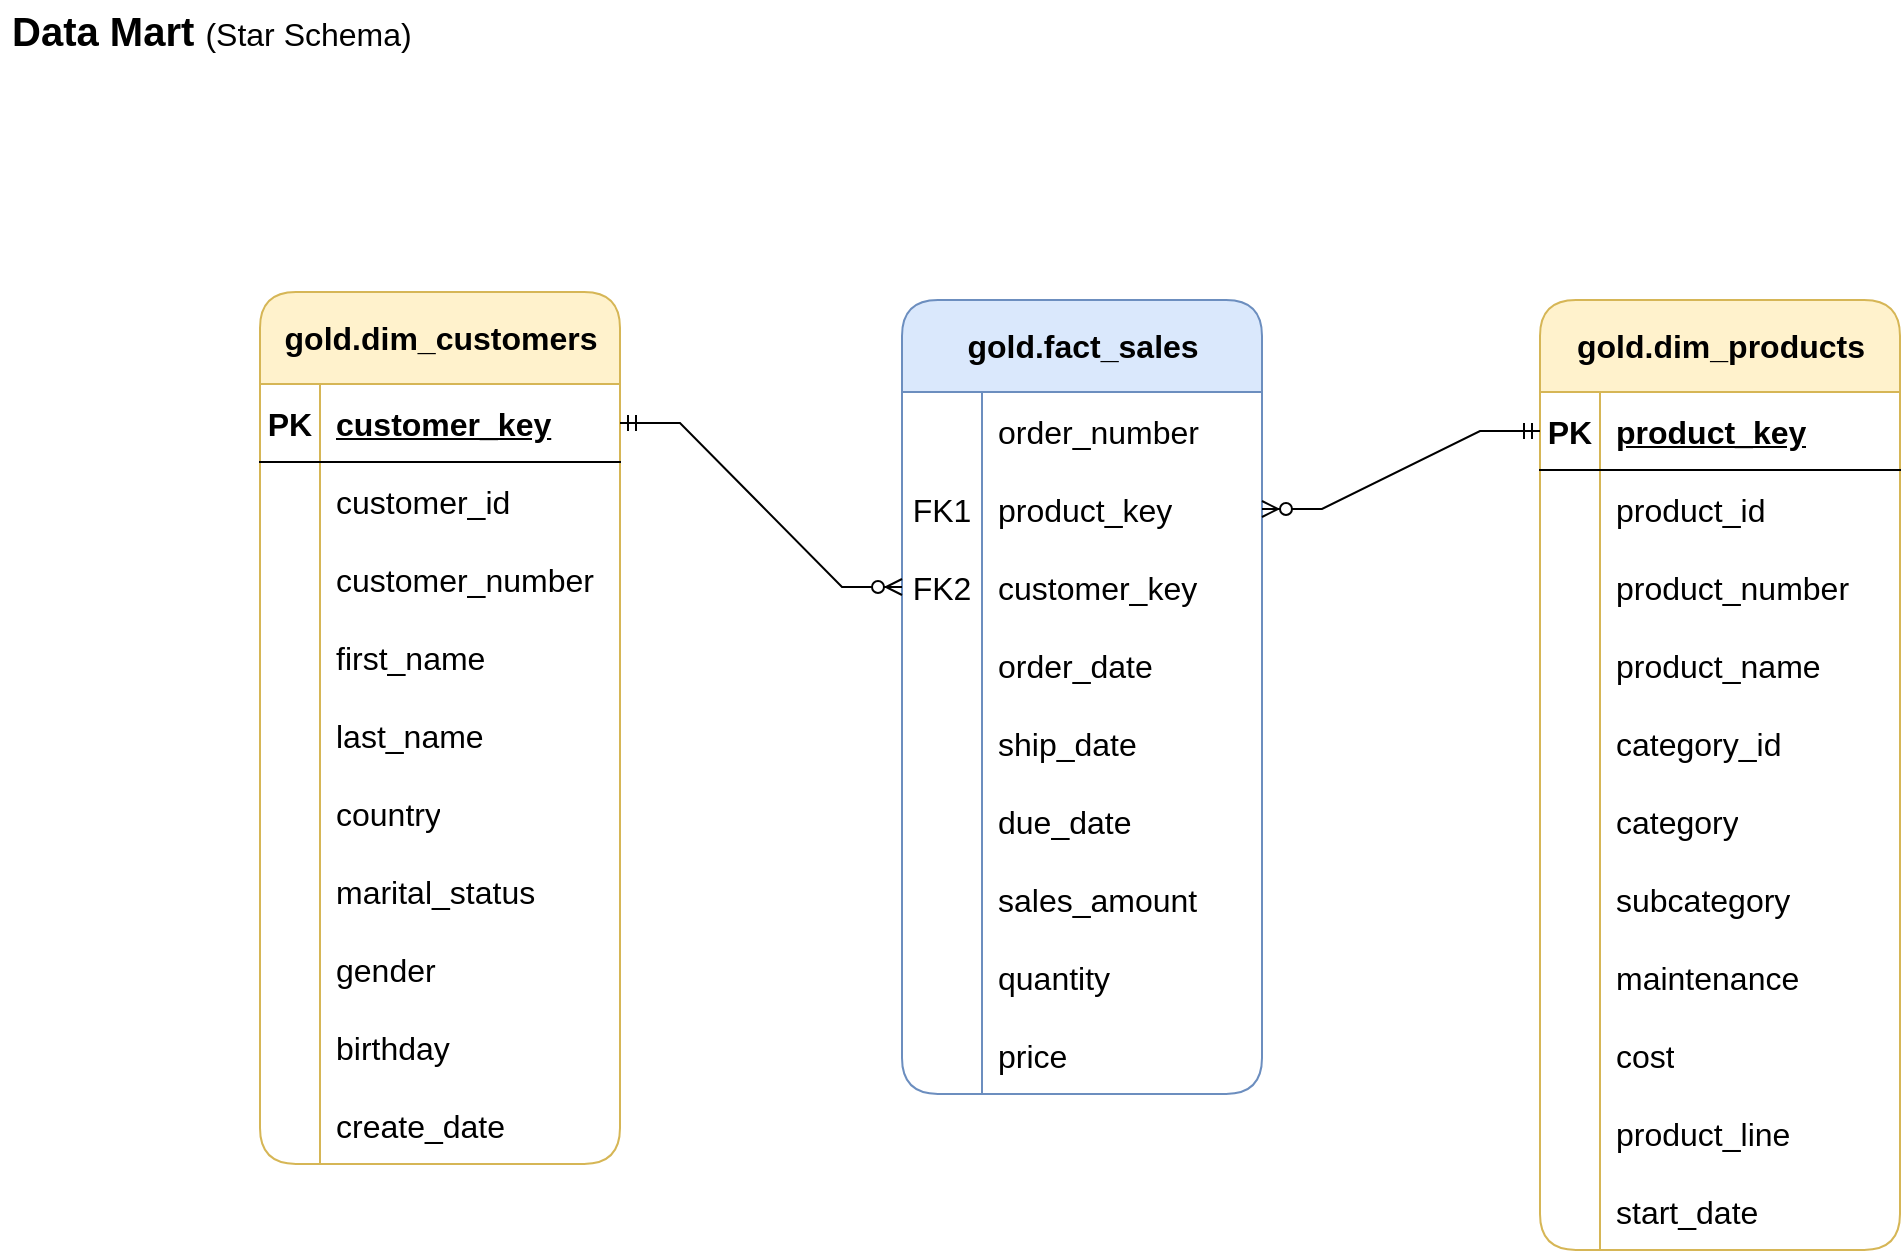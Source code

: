 <mxfile version="26.1.1">
  <diagram name="Page-1" id="ABr3zYtQMaUoz10iHSKm">
    <mxGraphModel dx="1648" dy="900" grid="1" gridSize="10" guides="1" tooltips="1" connect="1" arrows="1" fold="1" page="1" pageScale="1" pageWidth="1169" pageHeight="827" math="0" shadow="0">
      <root>
        <mxCell id="0" />
        <mxCell id="1" parent="0" />
        <mxCell id="leXOIWLIU-b6ZJSCzYFR-1" value="&lt;font style=&quot;font-size: 20px;&quot;&gt;&lt;b&gt;Data Mart &lt;/b&gt;&lt;/font&gt;&lt;font style=&quot;font-size: 16px;&quot;&gt;(Star Schema)&lt;/font&gt;" style="text;strokeColor=none;fillColor=none;align=left;verticalAlign=middle;spacingLeft=4;spacingRight=4;overflow=hidden;points=[[0,0.5],[1,0.5]];portConstraint=eastwest;rotatable=0;whiteSpace=wrap;html=1;" parent="1" vertex="1">
          <mxGeometry x="40" y="50" width="300" height="30" as="geometry" />
        </mxCell>
        <mxCell id="leXOIWLIU-b6ZJSCzYFR-12" value="&lt;font&gt;gold.dim_customers&lt;/font&gt;" style="shape=table;startSize=46;container=1;collapsible=1;childLayout=tableLayout;fixedRows=1;rowLines=0;fontStyle=1;align=center;resizeLast=1;html=1;fillColor=#fff2cc;strokeColor=#d6b656;fontSize=16;rounded=1;arcSize=13;" parent="1" vertex="1">
          <mxGeometry x="170" y="196" width="180" height="436" as="geometry" />
        </mxCell>
        <mxCell id="leXOIWLIU-b6ZJSCzYFR-13" value="" style="shape=tableRow;horizontal=0;startSize=0;swimlaneHead=0;swimlaneBody=0;fillColor=none;collapsible=0;dropTarget=0;points=[[0,0.5],[1,0.5]];portConstraint=eastwest;top=0;left=0;right=0;bottom=1;fontSize=16;" parent="leXOIWLIU-b6ZJSCzYFR-12" vertex="1">
          <mxGeometry y="46" width="180" height="39" as="geometry" />
        </mxCell>
        <mxCell id="leXOIWLIU-b6ZJSCzYFR-14" value="PK" style="shape=partialRectangle;connectable=0;fillColor=none;top=0;left=0;bottom=0;right=0;fontStyle=1;overflow=hidden;whiteSpace=wrap;html=1;fontSize=16;" parent="leXOIWLIU-b6ZJSCzYFR-13" vertex="1">
          <mxGeometry width="30" height="39" as="geometry">
            <mxRectangle width="30" height="39" as="alternateBounds" />
          </mxGeometry>
        </mxCell>
        <mxCell id="leXOIWLIU-b6ZJSCzYFR-15" value="customer_key" style="shape=partialRectangle;connectable=0;fillColor=none;top=0;left=0;bottom=0;right=0;align=left;spacingLeft=6;fontStyle=5;overflow=hidden;whiteSpace=wrap;html=1;fontSize=16;" parent="leXOIWLIU-b6ZJSCzYFR-13" vertex="1">
          <mxGeometry x="30" width="150" height="39" as="geometry">
            <mxRectangle width="150" height="39" as="alternateBounds" />
          </mxGeometry>
        </mxCell>
        <mxCell id="leXOIWLIU-b6ZJSCzYFR-16" value="" style="shape=tableRow;horizontal=0;startSize=0;swimlaneHead=0;swimlaneBody=0;fillColor=none;collapsible=0;dropTarget=0;points=[[0,0.5],[1,0.5]];portConstraint=eastwest;top=0;left=0;right=0;bottom=0;fontSize=16;" parent="leXOIWLIU-b6ZJSCzYFR-12" vertex="1">
          <mxGeometry y="85" width="180" height="39" as="geometry" />
        </mxCell>
        <mxCell id="leXOIWLIU-b6ZJSCzYFR-17" value="" style="shape=partialRectangle;connectable=0;fillColor=none;top=0;left=0;bottom=0;right=0;editable=1;overflow=hidden;whiteSpace=wrap;html=1;fontSize=16;" parent="leXOIWLIU-b6ZJSCzYFR-16" vertex="1">
          <mxGeometry width="30" height="39" as="geometry">
            <mxRectangle width="30" height="39" as="alternateBounds" />
          </mxGeometry>
        </mxCell>
        <mxCell id="leXOIWLIU-b6ZJSCzYFR-18" value="customer_id" style="shape=partialRectangle;connectable=0;fillColor=none;top=0;left=0;bottom=0;right=0;align=left;spacingLeft=6;overflow=hidden;whiteSpace=wrap;html=1;fontSize=16;" parent="leXOIWLIU-b6ZJSCzYFR-16" vertex="1">
          <mxGeometry x="30" width="150" height="39" as="geometry">
            <mxRectangle width="150" height="39" as="alternateBounds" />
          </mxGeometry>
        </mxCell>
        <mxCell id="leXOIWLIU-b6ZJSCzYFR-19" value="" style="shape=tableRow;horizontal=0;startSize=0;swimlaneHead=0;swimlaneBody=0;fillColor=none;collapsible=0;dropTarget=0;points=[[0,0.5],[1,0.5]];portConstraint=eastwest;top=0;left=0;right=0;bottom=0;fontSize=16;" parent="leXOIWLIU-b6ZJSCzYFR-12" vertex="1">
          <mxGeometry y="124" width="180" height="39" as="geometry" />
        </mxCell>
        <mxCell id="leXOIWLIU-b6ZJSCzYFR-20" value="" style="shape=partialRectangle;connectable=0;fillColor=none;top=0;left=0;bottom=0;right=0;editable=1;overflow=hidden;whiteSpace=wrap;html=1;fontSize=16;" parent="leXOIWLIU-b6ZJSCzYFR-19" vertex="1">
          <mxGeometry width="30" height="39" as="geometry">
            <mxRectangle width="30" height="39" as="alternateBounds" />
          </mxGeometry>
        </mxCell>
        <mxCell id="leXOIWLIU-b6ZJSCzYFR-21" value="customer_number" style="shape=partialRectangle;connectable=0;fillColor=none;top=0;left=0;bottom=0;right=0;align=left;spacingLeft=6;overflow=hidden;whiteSpace=wrap;html=1;fontSize=16;" parent="leXOIWLIU-b6ZJSCzYFR-19" vertex="1">
          <mxGeometry x="30" width="150" height="39" as="geometry">
            <mxRectangle width="150" height="39" as="alternateBounds" />
          </mxGeometry>
        </mxCell>
        <mxCell id="leXOIWLIU-b6ZJSCzYFR-22" value="" style="shape=tableRow;horizontal=0;startSize=0;swimlaneHead=0;swimlaneBody=0;fillColor=none;collapsible=0;dropTarget=0;points=[[0,0.5],[1,0.5]];portConstraint=eastwest;top=0;left=0;right=0;bottom=0;fontSize=16;" parent="leXOIWLIU-b6ZJSCzYFR-12" vertex="1">
          <mxGeometry y="163" width="180" height="39" as="geometry" />
        </mxCell>
        <mxCell id="leXOIWLIU-b6ZJSCzYFR-23" value="" style="shape=partialRectangle;connectable=0;fillColor=none;top=0;left=0;bottom=0;right=0;editable=1;overflow=hidden;whiteSpace=wrap;html=1;fontSize=16;" parent="leXOIWLIU-b6ZJSCzYFR-22" vertex="1">
          <mxGeometry width="30" height="39" as="geometry">
            <mxRectangle width="30" height="39" as="alternateBounds" />
          </mxGeometry>
        </mxCell>
        <mxCell id="leXOIWLIU-b6ZJSCzYFR-24" value="first_name" style="shape=partialRectangle;connectable=0;fillColor=none;top=0;left=0;bottom=0;right=0;align=left;spacingLeft=6;overflow=hidden;whiteSpace=wrap;html=1;fontSize=16;" parent="leXOIWLIU-b6ZJSCzYFR-22" vertex="1">
          <mxGeometry x="30" width="150" height="39" as="geometry">
            <mxRectangle width="150" height="39" as="alternateBounds" />
          </mxGeometry>
        </mxCell>
        <mxCell id="leXOIWLIU-b6ZJSCzYFR-25" value="" style="shape=tableRow;horizontal=0;startSize=0;swimlaneHead=0;swimlaneBody=0;fillColor=none;collapsible=0;dropTarget=0;points=[[0,0.5],[1,0.5]];portConstraint=eastwest;top=0;left=0;right=0;bottom=0;fontSize=16;" parent="leXOIWLIU-b6ZJSCzYFR-12" vertex="1">
          <mxGeometry y="202" width="180" height="39" as="geometry" />
        </mxCell>
        <mxCell id="leXOIWLIU-b6ZJSCzYFR-26" value="" style="shape=partialRectangle;connectable=0;fillColor=none;top=0;left=0;bottom=0;right=0;editable=1;overflow=hidden;whiteSpace=wrap;html=1;fontSize=16;" parent="leXOIWLIU-b6ZJSCzYFR-25" vertex="1">
          <mxGeometry width="30" height="39" as="geometry">
            <mxRectangle width="30" height="39" as="alternateBounds" />
          </mxGeometry>
        </mxCell>
        <mxCell id="leXOIWLIU-b6ZJSCzYFR-27" value="last_name" style="shape=partialRectangle;connectable=0;fillColor=none;top=0;left=0;bottom=0;right=0;align=left;spacingLeft=6;overflow=hidden;whiteSpace=wrap;html=1;fontSize=16;" parent="leXOIWLIU-b6ZJSCzYFR-25" vertex="1">
          <mxGeometry x="30" width="150" height="39" as="geometry">
            <mxRectangle width="150" height="39" as="alternateBounds" />
          </mxGeometry>
        </mxCell>
        <mxCell id="leXOIWLIU-b6ZJSCzYFR-28" value="" style="shape=tableRow;horizontal=0;startSize=0;swimlaneHead=0;swimlaneBody=0;fillColor=none;collapsible=0;dropTarget=0;points=[[0,0.5],[1,0.5]];portConstraint=eastwest;top=0;left=0;right=0;bottom=0;fontSize=16;" parent="leXOIWLIU-b6ZJSCzYFR-12" vertex="1">
          <mxGeometry y="241" width="180" height="39" as="geometry" />
        </mxCell>
        <mxCell id="leXOIWLIU-b6ZJSCzYFR-29" value="" style="shape=partialRectangle;connectable=0;fillColor=none;top=0;left=0;bottom=0;right=0;editable=1;overflow=hidden;whiteSpace=wrap;html=1;fontSize=16;" parent="leXOIWLIU-b6ZJSCzYFR-28" vertex="1">
          <mxGeometry width="30" height="39" as="geometry">
            <mxRectangle width="30" height="39" as="alternateBounds" />
          </mxGeometry>
        </mxCell>
        <mxCell id="leXOIWLIU-b6ZJSCzYFR-30" value="country" style="shape=partialRectangle;connectable=0;fillColor=none;top=0;left=0;bottom=0;right=0;align=left;spacingLeft=6;overflow=hidden;whiteSpace=wrap;html=1;fontSize=16;" parent="leXOIWLIU-b6ZJSCzYFR-28" vertex="1">
          <mxGeometry x="30" width="150" height="39" as="geometry">
            <mxRectangle width="150" height="39" as="alternateBounds" />
          </mxGeometry>
        </mxCell>
        <mxCell id="leXOIWLIU-b6ZJSCzYFR-31" value="" style="shape=tableRow;horizontal=0;startSize=0;swimlaneHead=0;swimlaneBody=0;fillColor=none;collapsible=0;dropTarget=0;points=[[0,0.5],[1,0.5]];portConstraint=eastwest;top=0;left=0;right=0;bottom=0;fontSize=16;" parent="leXOIWLIU-b6ZJSCzYFR-12" vertex="1">
          <mxGeometry y="280" width="180" height="39" as="geometry" />
        </mxCell>
        <mxCell id="leXOIWLIU-b6ZJSCzYFR-32" value="" style="shape=partialRectangle;connectable=0;fillColor=none;top=0;left=0;bottom=0;right=0;editable=1;overflow=hidden;whiteSpace=wrap;html=1;fontSize=16;" parent="leXOIWLIU-b6ZJSCzYFR-31" vertex="1">
          <mxGeometry width="30" height="39" as="geometry">
            <mxRectangle width="30" height="39" as="alternateBounds" />
          </mxGeometry>
        </mxCell>
        <mxCell id="leXOIWLIU-b6ZJSCzYFR-33" value="marital_status" style="shape=partialRectangle;connectable=0;fillColor=none;top=0;left=0;bottom=0;right=0;align=left;spacingLeft=6;overflow=hidden;whiteSpace=wrap;html=1;fontSize=16;" parent="leXOIWLIU-b6ZJSCzYFR-31" vertex="1">
          <mxGeometry x="30" width="150" height="39" as="geometry">
            <mxRectangle width="150" height="39" as="alternateBounds" />
          </mxGeometry>
        </mxCell>
        <mxCell id="leXOIWLIU-b6ZJSCzYFR-34" value="" style="shape=tableRow;horizontal=0;startSize=0;swimlaneHead=0;swimlaneBody=0;fillColor=none;collapsible=0;dropTarget=0;points=[[0,0.5],[1,0.5]];portConstraint=eastwest;top=0;left=0;right=0;bottom=0;fontSize=16;" parent="leXOIWLIU-b6ZJSCzYFR-12" vertex="1">
          <mxGeometry y="319" width="180" height="39" as="geometry" />
        </mxCell>
        <mxCell id="leXOIWLIU-b6ZJSCzYFR-35" value="" style="shape=partialRectangle;connectable=0;fillColor=none;top=0;left=0;bottom=0;right=0;editable=1;overflow=hidden;whiteSpace=wrap;html=1;fontSize=16;" parent="leXOIWLIU-b6ZJSCzYFR-34" vertex="1">
          <mxGeometry width="30" height="39" as="geometry">
            <mxRectangle width="30" height="39" as="alternateBounds" />
          </mxGeometry>
        </mxCell>
        <mxCell id="leXOIWLIU-b6ZJSCzYFR-36" value="gender" style="shape=partialRectangle;connectable=0;fillColor=none;top=0;left=0;bottom=0;right=0;align=left;spacingLeft=6;overflow=hidden;whiteSpace=wrap;html=1;fontSize=16;" parent="leXOIWLIU-b6ZJSCzYFR-34" vertex="1">
          <mxGeometry x="30" width="150" height="39" as="geometry">
            <mxRectangle width="150" height="39" as="alternateBounds" />
          </mxGeometry>
        </mxCell>
        <mxCell id="leXOIWLIU-b6ZJSCzYFR-37" value="" style="shape=tableRow;horizontal=0;startSize=0;swimlaneHead=0;swimlaneBody=0;fillColor=none;collapsible=0;dropTarget=0;points=[[0,0.5],[1,0.5]];portConstraint=eastwest;top=0;left=0;right=0;bottom=0;fontSize=16;" parent="leXOIWLIU-b6ZJSCzYFR-12" vertex="1">
          <mxGeometry y="358" width="180" height="39" as="geometry" />
        </mxCell>
        <mxCell id="leXOIWLIU-b6ZJSCzYFR-38" value="" style="shape=partialRectangle;connectable=0;fillColor=none;top=0;left=0;bottom=0;right=0;editable=1;overflow=hidden;whiteSpace=wrap;html=1;fontSize=16;" parent="leXOIWLIU-b6ZJSCzYFR-37" vertex="1">
          <mxGeometry width="30" height="39" as="geometry">
            <mxRectangle width="30" height="39" as="alternateBounds" />
          </mxGeometry>
        </mxCell>
        <mxCell id="leXOIWLIU-b6ZJSCzYFR-39" value="birthday" style="shape=partialRectangle;connectable=0;fillColor=none;top=0;left=0;bottom=0;right=0;align=left;spacingLeft=6;overflow=hidden;whiteSpace=wrap;html=1;fontSize=16;" parent="leXOIWLIU-b6ZJSCzYFR-37" vertex="1">
          <mxGeometry x="30" width="150" height="39" as="geometry">
            <mxRectangle width="150" height="39" as="alternateBounds" />
          </mxGeometry>
        </mxCell>
        <mxCell id="leXOIWLIU-b6ZJSCzYFR-40" value="" style="shape=tableRow;horizontal=0;startSize=0;swimlaneHead=0;swimlaneBody=0;fillColor=none;collapsible=0;dropTarget=0;points=[[0,0.5],[1,0.5]];portConstraint=eastwest;top=0;left=0;right=0;bottom=0;fontSize=16;" parent="leXOIWLIU-b6ZJSCzYFR-12" vertex="1">
          <mxGeometry y="397" width="180" height="39" as="geometry" />
        </mxCell>
        <mxCell id="leXOIWLIU-b6ZJSCzYFR-41" value="" style="shape=partialRectangle;connectable=0;fillColor=none;top=0;left=0;bottom=0;right=0;editable=1;overflow=hidden;whiteSpace=wrap;html=1;fontSize=16;" parent="leXOIWLIU-b6ZJSCzYFR-40" vertex="1">
          <mxGeometry width="30" height="39" as="geometry">
            <mxRectangle width="30" height="39" as="alternateBounds" />
          </mxGeometry>
        </mxCell>
        <mxCell id="leXOIWLIU-b6ZJSCzYFR-42" value="create_date" style="shape=partialRectangle;connectable=0;fillColor=none;top=0;left=0;bottom=0;right=0;align=left;spacingLeft=6;overflow=hidden;whiteSpace=wrap;html=1;fontSize=16;" parent="leXOIWLIU-b6ZJSCzYFR-40" vertex="1">
          <mxGeometry x="30" width="150" height="39" as="geometry">
            <mxRectangle width="150" height="39" as="alternateBounds" />
          </mxGeometry>
        </mxCell>
        <mxCell id="leXOIWLIU-b6ZJSCzYFR-43" value="&lt;font&gt;gold.fact_sales&lt;/font&gt;" style="shape=table;startSize=46;container=1;collapsible=1;childLayout=tableLayout;fixedRows=1;rowLines=0;fontStyle=1;align=center;resizeLast=1;html=1;fillColor=#dae8fc;strokeColor=#6c8ebf;fontSize=16;rounded=1;arcSize=13;" parent="1" vertex="1">
          <mxGeometry x="491" y="200" width="180" height="397" as="geometry" />
        </mxCell>
        <mxCell id="leXOIWLIU-b6ZJSCzYFR-47" value="" style="shape=tableRow;horizontal=0;startSize=0;swimlaneHead=0;swimlaneBody=0;fillColor=none;collapsible=0;dropTarget=0;points=[[0,0.5],[1,0.5]];portConstraint=eastwest;top=0;left=0;right=0;bottom=0;fontSize=16;" parent="leXOIWLIU-b6ZJSCzYFR-43" vertex="1">
          <mxGeometry y="46" width="180" height="39" as="geometry" />
        </mxCell>
        <mxCell id="leXOIWLIU-b6ZJSCzYFR-48" value="" style="shape=partialRectangle;connectable=0;fillColor=none;top=0;left=0;bottom=0;right=0;editable=1;overflow=hidden;whiteSpace=wrap;html=1;fontSize=16;" parent="leXOIWLIU-b6ZJSCzYFR-47" vertex="1">
          <mxGeometry width="40" height="39" as="geometry">
            <mxRectangle width="40" height="39" as="alternateBounds" />
          </mxGeometry>
        </mxCell>
        <mxCell id="leXOIWLIU-b6ZJSCzYFR-49" value="order_number" style="shape=partialRectangle;connectable=0;fillColor=none;top=0;left=0;bottom=0;right=0;align=left;spacingLeft=6;overflow=hidden;whiteSpace=wrap;html=1;fontSize=16;" parent="leXOIWLIU-b6ZJSCzYFR-47" vertex="1">
          <mxGeometry x="40" width="140" height="39" as="geometry">
            <mxRectangle width="140" height="39" as="alternateBounds" />
          </mxGeometry>
        </mxCell>
        <mxCell id="leXOIWLIU-b6ZJSCzYFR-50" value="" style="shape=tableRow;horizontal=0;startSize=0;swimlaneHead=0;swimlaneBody=0;fillColor=none;collapsible=0;dropTarget=0;points=[[0,0.5],[1,0.5]];portConstraint=eastwest;top=0;left=0;right=0;bottom=0;fontSize=16;" parent="leXOIWLIU-b6ZJSCzYFR-43" vertex="1">
          <mxGeometry y="85" width="180" height="39" as="geometry" />
        </mxCell>
        <mxCell id="leXOIWLIU-b6ZJSCzYFR-51" value="FK1" style="shape=partialRectangle;connectable=0;fillColor=none;top=0;left=0;bottom=0;right=0;editable=1;overflow=hidden;whiteSpace=wrap;html=1;fontSize=16;" parent="leXOIWLIU-b6ZJSCzYFR-50" vertex="1">
          <mxGeometry width="40" height="39" as="geometry">
            <mxRectangle width="40" height="39" as="alternateBounds" />
          </mxGeometry>
        </mxCell>
        <mxCell id="leXOIWLIU-b6ZJSCzYFR-52" value="product_key" style="shape=partialRectangle;connectable=0;fillColor=none;top=0;left=0;bottom=0;right=0;align=left;spacingLeft=6;overflow=hidden;whiteSpace=wrap;html=1;fontSize=16;" parent="leXOIWLIU-b6ZJSCzYFR-50" vertex="1">
          <mxGeometry x="40" width="140" height="39" as="geometry">
            <mxRectangle width="140" height="39" as="alternateBounds" />
          </mxGeometry>
        </mxCell>
        <mxCell id="leXOIWLIU-b6ZJSCzYFR-53" value="" style="shape=tableRow;horizontal=0;startSize=0;swimlaneHead=0;swimlaneBody=0;fillColor=none;collapsible=0;dropTarget=0;points=[[0,0.5],[1,0.5]];portConstraint=eastwest;top=0;left=0;right=0;bottom=0;fontSize=16;" parent="leXOIWLIU-b6ZJSCzYFR-43" vertex="1">
          <mxGeometry y="124" width="180" height="39" as="geometry" />
        </mxCell>
        <mxCell id="leXOIWLIU-b6ZJSCzYFR-54" value="FK2" style="shape=partialRectangle;connectable=0;fillColor=none;top=0;left=0;bottom=0;right=0;editable=1;overflow=hidden;whiteSpace=wrap;html=1;fontSize=16;" parent="leXOIWLIU-b6ZJSCzYFR-53" vertex="1">
          <mxGeometry width="40" height="39" as="geometry">
            <mxRectangle width="40" height="39" as="alternateBounds" />
          </mxGeometry>
        </mxCell>
        <mxCell id="leXOIWLIU-b6ZJSCzYFR-55" value="customer_key" style="shape=partialRectangle;connectable=0;fillColor=none;top=0;left=0;bottom=0;right=0;align=left;spacingLeft=6;overflow=hidden;whiteSpace=wrap;html=1;fontSize=16;" parent="leXOIWLIU-b6ZJSCzYFR-53" vertex="1">
          <mxGeometry x="40" width="140" height="39" as="geometry">
            <mxRectangle width="140" height="39" as="alternateBounds" />
          </mxGeometry>
        </mxCell>
        <mxCell id="leXOIWLIU-b6ZJSCzYFR-56" value="" style="shape=tableRow;horizontal=0;startSize=0;swimlaneHead=0;swimlaneBody=0;fillColor=none;collapsible=0;dropTarget=0;points=[[0,0.5],[1,0.5]];portConstraint=eastwest;top=0;left=0;right=0;bottom=0;fontSize=16;" parent="leXOIWLIU-b6ZJSCzYFR-43" vertex="1">
          <mxGeometry y="163" width="180" height="39" as="geometry" />
        </mxCell>
        <mxCell id="leXOIWLIU-b6ZJSCzYFR-57" value="" style="shape=partialRectangle;connectable=0;fillColor=none;top=0;left=0;bottom=0;right=0;editable=1;overflow=hidden;whiteSpace=wrap;html=1;fontSize=16;" parent="leXOIWLIU-b6ZJSCzYFR-56" vertex="1">
          <mxGeometry width="40" height="39" as="geometry">
            <mxRectangle width="40" height="39" as="alternateBounds" />
          </mxGeometry>
        </mxCell>
        <mxCell id="leXOIWLIU-b6ZJSCzYFR-58" value="order_date" style="shape=partialRectangle;connectable=0;fillColor=none;top=0;left=0;bottom=0;right=0;align=left;spacingLeft=6;overflow=hidden;whiteSpace=wrap;html=1;fontSize=16;" parent="leXOIWLIU-b6ZJSCzYFR-56" vertex="1">
          <mxGeometry x="40" width="140" height="39" as="geometry">
            <mxRectangle width="140" height="39" as="alternateBounds" />
          </mxGeometry>
        </mxCell>
        <mxCell id="leXOIWLIU-b6ZJSCzYFR-59" value="" style="shape=tableRow;horizontal=0;startSize=0;swimlaneHead=0;swimlaneBody=0;fillColor=none;collapsible=0;dropTarget=0;points=[[0,0.5],[1,0.5]];portConstraint=eastwest;top=0;left=0;right=0;bottom=0;fontSize=16;" parent="leXOIWLIU-b6ZJSCzYFR-43" vertex="1">
          <mxGeometry y="202" width="180" height="39" as="geometry" />
        </mxCell>
        <mxCell id="leXOIWLIU-b6ZJSCzYFR-60" value="" style="shape=partialRectangle;connectable=0;fillColor=none;top=0;left=0;bottom=0;right=0;editable=1;overflow=hidden;whiteSpace=wrap;html=1;fontSize=16;" parent="leXOIWLIU-b6ZJSCzYFR-59" vertex="1">
          <mxGeometry width="40" height="39" as="geometry">
            <mxRectangle width="40" height="39" as="alternateBounds" />
          </mxGeometry>
        </mxCell>
        <mxCell id="leXOIWLIU-b6ZJSCzYFR-61" value="ship_date" style="shape=partialRectangle;connectable=0;fillColor=none;top=0;left=0;bottom=0;right=0;align=left;spacingLeft=6;overflow=hidden;whiteSpace=wrap;html=1;fontSize=16;" parent="leXOIWLIU-b6ZJSCzYFR-59" vertex="1">
          <mxGeometry x="40" width="140" height="39" as="geometry">
            <mxRectangle width="140" height="39" as="alternateBounds" />
          </mxGeometry>
        </mxCell>
        <mxCell id="leXOIWLIU-b6ZJSCzYFR-62" value="" style="shape=tableRow;horizontal=0;startSize=0;swimlaneHead=0;swimlaneBody=0;fillColor=none;collapsible=0;dropTarget=0;points=[[0,0.5],[1,0.5]];portConstraint=eastwest;top=0;left=0;right=0;bottom=0;fontSize=16;" parent="leXOIWLIU-b6ZJSCzYFR-43" vertex="1">
          <mxGeometry y="241" width="180" height="39" as="geometry" />
        </mxCell>
        <mxCell id="leXOIWLIU-b6ZJSCzYFR-63" value="" style="shape=partialRectangle;connectable=0;fillColor=none;top=0;left=0;bottom=0;right=0;editable=1;overflow=hidden;whiteSpace=wrap;html=1;fontSize=16;" parent="leXOIWLIU-b6ZJSCzYFR-62" vertex="1">
          <mxGeometry width="40" height="39" as="geometry">
            <mxRectangle width="40" height="39" as="alternateBounds" />
          </mxGeometry>
        </mxCell>
        <mxCell id="leXOIWLIU-b6ZJSCzYFR-64" value="due_date" style="shape=partialRectangle;connectable=0;fillColor=none;top=0;left=0;bottom=0;right=0;align=left;spacingLeft=6;overflow=hidden;whiteSpace=wrap;html=1;fontSize=16;" parent="leXOIWLIU-b6ZJSCzYFR-62" vertex="1">
          <mxGeometry x="40" width="140" height="39" as="geometry">
            <mxRectangle width="140" height="39" as="alternateBounds" />
          </mxGeometry>
        </mxCell>
        <mxCell id="leXOIWLIU-b6ZJSCzYFR-65" value="" style="shape=tableRow;horizontal=0;startSize=0;swimlaneHead=0;swimlaneBody=0;fillColor=none;collapsible=0;dropTarget=0;points=[[0,0.5],[1,0.5]];portConstraint=eastwest;top=0;left=0;right=0;bottom=0;fontSize=16;" parent="leXOIWLIU-b6ZJSCzYFR-43" vertex="1">
          <mxGeometry y="280" width="180" height="39" as="geometry" />
        </mxCell>
        <mxCell id="leXOIWLIU-b6ZJSCzYFR-66" value="" style="shape=partialRectangle;connectable=0;fillColor=none;top=0;left=0;bottom=0;right=0;editable=1;overflow=hidden;whiteSpace=wrap;html=1;fontSize=16;" parent="leXOIWLIU-b6ZJSCzYFR-65" vertex="1">
          <mxGeometry width="40" height="39" as="geometry">
            <mxRectangle width="40" height="39" as="alternateBounds" />
          </mxGeometry>
        </mxCell>
        <mxCell id="leXOIWLIU-b6ZJSCzYFR-67" value="sales_amount" style="shape=partialRectangle;connectable=0;fillColor=none;top=0;left=0;bottom=0;right=0;align=left;spacingLeft=6;overflow=hidden;whiteSpace=wrap;html=1;fontSize=16;" parent="leXOIWLIU-b6ZJSCzYFR-65" vertex="1">
          <mxGeometry x="40" width="140" height="39" as="geometry">
            <mxRectangle width="140" height="39" as="alternateBounds" />
          </mxGeometry>
        </mxCell>
        <mxCell id="leXOIWLIU-b6ZJSCzYFR-68" value="" style="shape=tableRow;horizontal=0;startSize=0;swimlaneHead=0;swimlaneBody=0;fillColor=none;collapsible=0;dropTarget=0;points=[[0,0.5],[1,0.5]];portConstraint=eastwest;top=0;left=0;right=0;bottom=0;fontSize=16;" parent="leXOIWLIU-b6ZJSCzYFR-43" vertex="1">
          <mxGeometry y="319" width="180" height="39" as="geometry" />
        </mxCell>
        <mxCell id="leXOIWLIU-b6ZJSCzYFR-69" value="" style="shape=partialRectangle;connectable=0;fillColor=none;top=0;left=0;bottom=0;right=0;editable=1;overflow=hidden;whiteSpace=wrap;html=1;fontSize=16;" parent="leXOIWLIU-b6ZJSCzYFR-68" vertex="1">
          <mxGeometry width="40" height="39" as="geometry">
            <mxRectangle width="40" height="39" as="alternateBounds" />
          </mxGeometry>
        </mxCell>
        <mxCell id="leXOIWLIU-b6ZJSCzYFR-70" value="quantity" style="shape=partialRectangle;connectable=0;fillColor=none;top=0;left=0;bottom=0;right=0;align=left;spacingLeft=6;overflow=hidden;whiteSpace=wrap;html=1;fontSize=16;" parent="leXOIWLIU-b6ZJSCzYFR-68" vertex="1">
          <mxGeometry x="40" width="140" height="39" as="geometry">
            <mxRectangle width="140" height="39" as="alternateBounds" />
          </mxGeometry>
        </mxCell>
        <mxCell id="leXOIWLIU-b6ZJSCzYFR-71" value="" style="shape=tableRow;horizontal=0;startSize=0;swimlaneHead=0;swimlaneBody=0;fillColor=none;collapsible=0;dropTarget=0;points=[[0,0.5],[1,0.5]];portConstraint=eastwest;top=0;left=0;right=0;bottom=0;fontSize=16;" parent="leXOIWLIU-b6ZJSCzYFR-43" vertex="1">
          <mxGeometry y="358" width="180" height="39" as="geometry" />
        </mxCell>
        <mxCell id="leXOIWLIU-b6ZJSCzYFR-72" value="" style="shape=partialRectangle;connectable=0;fillColor=none;top=0;left=0;bottom=0;right=0;editable=1;overflow=hidden;whiteSpace=wrap;html=1;fontSize=16;" parent="leXOIWLIU-b6ZJSCzYFR-71" vertex="1">
          <mxGeometry width="40" height="39" as="geometry">
            <mxRectangle width="40" height="39" as="alternateBounds" />
          </mxGeometry>
        </mxCell>
        <mxCell id="leXOIWLIU-b6ZJSCzYFR-73" value="price" style="shape=partialRectangle;connectable=0;fillColor=none;top=0;left=0;bottom=0;right=0;align=left;spacingLeft=6;overflow=hidden;whiteSpace=wrap;html=1;fontSize=16;" parent="leXOIWLIU-b6ZJSCzYFR-71" vertex="1">
          <mxGeometry x="40" width="140" height="39" as="geometry">
            <mxRectangle width="140" height="39" as="alternateBounds" />
          </mxGeometry>
        </mxCell>
        <mxCell id="leXOIWLIU-b6ZJSCzYFR-77" value="&lt;font&gt;gold.dim_products&lt;/font&gt;" style="shape=table;startSize=46;container=1;collapsible=1;childLayout=tableLayout;fixedRows=1;rowLines=0;fontStyle=1;align=center;resizeLast=1;html=1;fillColor=#fff2cc;strokeColor=#d6b656;fontSize=16;rounded=1;arcSize=13;" parent="1" vertex="1">
          <mxGeometry x="810" y="200" width="180" height="475" as="geometry" />
        </mxCell>
        <mxCell id="leXOIWLIU-b6ZJSCzYFR-78" value="" style="shape=tableRow;horizontal=0;startSize=0;swimlaneHead=0;swimlaneBody=0;fillColor=none;collapsible=0;dropTarget=0;points=[[0,0.5],[1,0.5]];portConstraint=eastwest;top=0;left=0;right=0;bottom=1;fontSize=16;" parent="leXOIWLIU-b6ZJSCzYFR-77" vertex="1">
          <mxGeometry y="46" width="180" height="39" as="geometry" />
        </mxCell>
        <mxCell id="leXOIWLIU-b6ZJSCzYFR-79" value="PK" style="shape=partialRectangle;connectable=0;fillColor=none;top=0;left=0;bottom=0;right=0;fontStyle=1;overflow=hidden;whiteSpace=wrap;html=1;fontSize=16;" parent="leXOIWLIU-b6ZJSCzYFR-78" vertex="1">
          <mxGeometry width="30" height="39" as="geometry">
            <mxRectangle width="30" height="39" as="alternateBounds" />
          </mxGeometry>
        </mxCell>
        <mxCell id="leXOIWLIU-b6ZJSCzYFR-80" value="product_key" style="shape=partialRectangle;connectable=0;fillColor=none;top=0;left=0;bottom=0;right=0;align=left;spacingLeft=6;fontStyle=5;overflow=hidden;whiteSpace=wrap;html=1;fontSize=16;" parent="leXOIWLIU-b6ZJSCzYFR-78" vertex="1">
          <mxGeometry x="30" width="150" height="39" as="geometry">
            <mxRectangle width="150" height="39" as="alternateBounds" />
          </mxGeometry>
        </mxCell>
        <mxCell id="leXOIWLIU-b6ZJSCzYFR-81" value="" style="shape=tableRow;horizontal=0;startSize=0;swimlaneHead=0;swimlaneBody=0;fillColor=none;collapsible=0;dropTarget=0;points=[[0,0.5],[1,0.5]];portConstraint=eastwest;top=0;left=0;right=0;bottom=0;fontSize=16;" parent="leXOIWLIU-b6ZJSCzYFR-77" vertex="1">
          <mxGeometry y="85" width="180" height="39" as="geometry" />
        </mxCell>
        <mxCell id="leXOIWLIU-b6ZJSCzYFR-82" value="" style="shape=partialRectangle;connectable=0;fillColor=none;top=0;left=0;bottom=0;right=0;editable=1;overflow=hidden;whiteSpace=wrap;html=1;fontSize=16;" parent="leXOIWLIU-b6ZJSCzYFR-81" vertex="1">
          <mxGeometry width="30" height="39" as="geometry">
            <mxRectangle width="30" height="39" as="alternateBounds" />
          </mxGeometry>
        </mxCell>
        <mxCell id="leXOIWLIU-b6ZJSCzYFR-83" value="product_id" style="shape=partialRectangle;connectable=0;fillColor=none;top=0;left=0;bottom=0;right=0;align=left;spacingLeft=6;overflow=hidden;whiteSpace=wrap;html=1;fontSize=16;" parent="leXOIWLIU-b6ZJSCzYFR-81" vertex="1">
          <mxGeometry x="30" width="150" height="39" as="geometry">
            <mxRectangle width="150" height="39" as="alternateBounds" />
          </mxGeometry>
        </mxCell>
        <mxCell id="leXOIWLIU-b6ZJSCzYFR-84" value="" style="shape=tableRow;horizontal=0;startSize=0;swimlaneHead=0;swimlaneBody=0;fillColor=none;collapsible=0;dropTarget=0;points=[[0,0.5],[1,0.5]];portConstraint=eastwest;top=0;left=0;right=0;bottom=0;fontSize=16;" parent="leXOIWLIU-b6ZJSCzYFR-77" vertex="1">
          <mxGeometry y="124" width="180" height="39" as="geometry" />
        </mxCell>
        <mxCell id="leXOIWLIU-b6ZJSCzYFR-85" value="" style="shape=partialRectangle;connectable=0;fillColor=none;top=0;left=0;bottom=0;right=0;editable=1;overflow=hidden;whiteSpace=wrap;html=1;fontSize=16;" parent="leXOIWLIU-b6ZJSCzYFR-84" vertex="1">
          <mxGeometry width="30" height="39" as="geometry">
            <mxRectangle width="30" height="39" as="alternateBounds" />
          </mxGeometry>
        </mxCell>
        <mxCell id="leXOIWLIU-b6ZJSCzYFR-86" value="product_number" style="shape=partialRectangle;connectable=0;fillColor=none;top=0;left=0;bottom=0;right=0;align=left;spacingLeft=6;overflow=hidden;whiteSpace=wrap;html=1;fontSize=16;" parent="leXOIWLIU-b6ZJSCzYFR-84" vertex="1">
          <mxGeometry x="30" width="150" height="39" as="geometry">
            <mxRectangle width="150" height="39" as="alternateBounds" />
          </mxGeometry>
        </mxCell>
        <mxCell id="leXOIWLIU-b6ZJSCzYFR-87" value="" style="shape=tableRow;horizontal=0;startSize=0;swimlaneHead=0;swimlaneBody=0;fillColor=none;collapsible=0;dropTarget=0;points=[[0,0.5],[1,0.5]];portConstraint=eastwest;top=0;left=0;right=0;bottom=0;fontSize=16;" parent="leXOIWLIU-b6ZJSCzYFR-77" vertex="1">
          <mxGeometry y="163" width="180" height="39" as="geometry" />
        </mxCell>
        <mxCell id="leXOIWLIU-b6ZJSCzYFR-88" value="" style="shape=partialRectangle;connectable=0;fillColor=none;top=0;left=0;bottom=0;right=0;editable=1;overflow=hidden;whiteSpace=wrap;html=1;fontSize=16;" parent="leXOIWLIU-b6ZJSCzYFR-87" vertex="1">
          <mxGeometry width="30" height="39" as="geometry">
            <mxRectangle width="30" height="39" as="alternateBounds" />
          </mxGeometry>
        </mxCell>
        <mxCell id="leXOIWLIU-b6ZJSCzYFR-89" value="product_name" style="shape=partialRectangle;connectable=0;fillColor=none;top=0;left=0;bottom=0;right=0;align=left;spacingLeft=6;overflow=hidden;whiteSpace=wrap;html=1;fontSize=16;" parent="leXOIWLIU-b6ZJSCzYFR-87" vertex="1">
          <mxGeometry x="30" width="150" height="39" as="geometry">
            <mxRectangle width="150" height="39" as="alternateBounds" />
          </mxGeometry>
        </mxCell>
        <mxCell id="leXOIWLIU-b6ZJSCzYFR-90" value="" style="shape=tableRow;horizontal=0;startSize=0;swimlaneHead=0;swimlaneBody=0;fillColor=none;collapsible=0;dropTarget=0;points=[[0,0.5],[1,0.5]];portConstraint=eastwest;top=0;left=0;right=0;bottom=0;fontSize=16;" parent="leXOIWLIU-b6ZJSCzYFR-77" vertex="1">
          <mxGeometry y="202" width="180" height="39" as="geometry" />
        </mxCell>
        <mxCell id="leXOIWLIU-b6ZJSCzYFR-91" value="" style="shape=partialRectangle;connectable=0;fillColor=none;top=0;left=0;bottom=0;right=0;editable=1;overflow=hidden;whiteSpace=wrap;html=1;fontSize=16;" parent="leXOIWLIU-b6ZJSCzYFR-90" vertex="1">
          <mxGeometry width="30" height="39" as="geometry">
            <mxRectangle width="30" height="39" as="alternateBounds" />
          </mxGeometry>
        </mxCell>
        <mxCell id="leXOIWLIU-b6ZJSCzYFR-92" value="category_id" style="shape=partialRectangle;connectable=0;fillColor=none;top=0;left=0;bottom=0;right=0;align=left;spacingLeft=6;overflow=hidden;whiteSpace=wrap;html=1;fontSize=16;" parent="leXOIWLIU-b6ZJSCzYFR-90" vertex="1">
          <mxGeometry x="30" width="150" height="39" as="geometry">
            <mxRectangle width="150" height="39" as="alternateBounds" />
          </mxGeometry>
        </mxCell>
        <mxCell id="leXOIWLIU-b6ZJSCzYFR-93" value="" style="shape=tableRow;horizontal=0;startSize=0;swimlaneHead=0;swimlaneBody=0;fillColor=none;collapsible=0;dropTarget=0;points=[[0,0.5],[1,0.5]];portConstraint=eastwest;top=0;left=0;right=0;bottom=0;fontSize=16;" parent="leXOIWLIU-b6ZJSCzYFR-77" vertex="1">
          <mxGeometry y="241" width="180" height="39" as="geometry" />
        </mxCell>
        <mxCell id="leXOIWLIU-b6ZJSCzYFR-94" value="" style="shape=partialRectangle;connectable=0;fillColor=none;top=0;left=0;bottom=0;right=0;editable=1;overflow=hidden;whiteSpace=wrap;html=1;fontSize=16;" parent="leXOIWLIU-b6ZJSCzYFR-93" vertex="1">
          <mxGeometry width="30" height="39" as="geometry">
            <mxRectangle width="30" height="39" as="alternateBounds" />
          </mxGeometry>
        </mxCell>
        <mxCell id="leXOIWLIU-b6ZJSCzYFR-95" value="category" style="shape=partialRectangle;connectable=0;fillColor=none;top=0;left=0;bottom=0;right=0;align=left;spacingLeft=6;overflow=hidden;whiteSpace=wrap;html=1;fontSize=16;" parent="leXOIWLIU-b6ZJSCzYFR-93" vertex="1">
          <mxGeometry x="30" width="150" height="39" as="geometry">
            <mxRectangle width="150" height="39" as="alternateBounds" />
          </mxGeometry>
        </mxCell>
        <mxCell id="leXOIWLIU-b6ZJSCzYFR-96" value="" style="shape=tableRow;horizontal=0;startSize=0;swimlaneHead=0;swimlaneBody=0;fillColor=none;collapsible=0;dropTarget=0;points=[[0,0.5],[1,0.5]];portConstraint=eastwest;top=0;left=0;right=0;bottom=0;fontSize=16;" parent="leXOIWLIU-b6ZJSCzYFR-77" vertex="1">
          <mxGeometry y="280" width="180" height="39" as="geometry" />
        </mxCell>
        <mxCell id="leXOIWLIU-b6ZJSCzYFR-97" value="" style="shape=partialRectangle;connectable=0;fillColor=none;top=0;left=0;bottom=0;right=0;editable=1;overflow=hidden;whiteSpace=wrap;html=1;fontSize=16;" parent="leXOIWLIU-b6ZJSCzYFR-96" vertex="1">
          <mxGeometry width="30" height="39" as="geometry">
            <mxRectangle width="30" height="39" as="alternateBounds" />
          </mxGeometry>
        </mxCell>
        <mxCell id="leXOIWLIU-b6ZJSCzYFR-98" value="subcategory" style="shape=partialRectangle;connectable=0;fillColor=none;top=0;left=0;bottom=0;right=0;align=left;spacingLeft=6;overflow=hidden;whiteSpace=wrap;html=1;fontSize=16;" parent="leXOIWLIU-b6ZJSCzYFR-96" vertex="1">
          <mxGeometry x="30" width="150" height="39" as="geometry">
            <mxRectangle width="150" height="39" as="alternateBounds" />
          </mxGeometry>
        </mxCell>
        <mxCell id="leXOIWLIU-b6ZJSCzYFR-99" value="" style="shape=tableRow;horizontal=0;startSize=0;swimlaneHead=0;swimlaneBody=0;fillColor=none;collapsible=0;dropTarget=0;points=[[0,0.5],[1,0.5]];portConstraint=eastwest;top=0;left=0;right=0;bottom=0;fontSize=16;" parent="leXOIWLIU-b6ZJSCzYFR-77" vertex="1">
          <mxGeometry y="319" width="180" height="39" as="geometry" />
        </mxCell>
        <mxCell id="leXOIWLIU-b6ZJSCzYFR-100" value="" style="shape=partialRectangle;connectable=0;fillColor=none;top=0;left=0;bottom=0;right=0;editable=1;overflow=hidden;whiteSpace=wrap;html=1;fontSize=16;" parent="leXOIWLIU-b6ZJSCzYFR-99" vertex="1">
          <mxGeometry width="30" height="39" as="geometry">
            <mxRectangle width="30" height="39" as="alternateBounds" />
          </mxGeometry>
        </mxCell>
        <mxCell id="leXOIWLIU-b6ZJSCzYFR-101" value="maintenance" style="shape=partialRectangle;connectable=0;fillColor=none;top=0;left=0;bottom=0;right=0;align=left;spacingLeft=6;overflow=hidden;whiteSpace=wrap;html=1;fontSize=16;" parent="leXOIWLIU-b6ZJSCzYFR-99" vertex="1">
          <mxGeometry x="30" width="150" height="39" as="geometry">
            <mxRectangle width="150" height="39" as="alternateBounds" />
          </mxGeometry>
        </mxCell>
        <mxCell id="leXOIWLIU-b6ZJSCzYFR-102" value="" style="shape=tableRow;horizontal=0;startSize=0;swimlaneHead=0;swimlaneBody=0;fillColor=none;collapsible=0;dropTarget=0;points=[[0,0.5],[1,0.5]];portConstraint=eastwest;top=0;left=0;right=0;bottom=0;fontSize=16;" parent="leXOIWLIU-b6ZJSCzYFR-77" vertex="1">
          <mxGeometry y="358" width="180" height="39" as="geometry" />
        </mxCell>
        <mxCell id="leXOIWLIU-b6ZJSCzYFR-103" value="" style="shape=partialRectangle;connectable=0;fillColor=none;top=0;left=0;bottom=0;right=0;editable=1;overflow=hidden;whiteSpace=wrap;html=1;fontSize=16;" parent="leXOIWLIU-b6ZJSCzYFR-102" vertex="1">
          <mxGeometry width="30" height="39" as="geometry">
            <mxRectangle width="30" height="39" as="alternateBounds" />
          </mxGeometry>
        </mxCell>
        <mxCell id="leXOIWLIU-b6ZJSCzYFR-104" value="cost" style="shape=partialRectangle;connectable=0;fillColor=none;top=0;left=0;bottom=0;right=0;align=left;spacingLeft=6;overflow=hidden;whiteSpace=wrap;html=1;fontSize=16;" parent="leXOIWLIU-b6ZJSCzYFR-102" vertex="1">
          <mxGeometry x="30" width="150" height="39" as="geometry">
            <mxRectangle width="150" height="39" as="alternateBounds" />
          </mxGeometry>
        </mxCell>
        <mxCell id="leXOIWLIU-b6ZJSCzYFR-105" value="" style="shape=tableRow;horizontal=0;startSize=0;swimlaneHead=0;swimlaneBody=0;fillColor=none;collapsible=0;dropTarget=0;points=[[0,0.5],[1,0.5]];portConstraint=eastwest;top=0;left=0;right=0;bottom=0;fontSize=16;" parent="leXOIWLIU-b6ZJSCzYFR-77" vertex="1">
          <mxGeometry y="397" width="180" height="39" as="geometry" />
        </mxCell>
        <mxCell id="leXOIWLIU-b6ZJSCzYFR-106" value="" style="shape=partialRectangle;connectable=0;fillColor=none;top=0;left=0;bottom=0;right=0;editable=1;overflow=hidden;whiteSpace=wrap;html=1;fontSize=16;" parent="leXOIWLIU-b6ZJSCzYFR-105" vertex="1">
          <mxGeometry width="30" height="39" as="geometry">
            <mxRectangle width="30" height="39" as="alternateBounds" />
          </mxGeometry>
        </mxCell>
        <mxCell id="leXOIWLIU-b6ZJSCzYFR-107" value="product_line" style="shape=partialRectangle;connectable=0;fillColor=none;top=0;left=0;bottom=0;right=0;align=left;spacingLeft=6;overflow=hidden;whiteSpace=wrap;html=1;fontSize=16;" parent="leXOIWLIU-b6ZJSCzYFR-105" vertex="1">
          <mxGeometry x="30" width="150" height="39" as="geometry">
            <mxRectangle width="150" height="39" as="alternateBounds" />
          </mxGeometry>
        </mxCell>
        <mxCell id="leXOIWLIU-b6ZJSCzYFR-108" value="" style="shape=tableRow;horizontal=0;startSize=0;swimlaneHead=0;swimlaneBody=0;fillColor=none;collapsible=0;dropTarget=0;points=[[0,0.5],[1,0.5]];portConstraint=eastwest;top=0;left=0;right=0;bottom=0;fontSize=16;" parent="leXOIWLIU-b6ZJSCzYFR-77" vertex="1">
          <mxGeometry y="436" width="180" height="39" as="geometry" />
        </mxCell>
        <mxCell id="leXOIWLIU-b6ZJSCzYFR-109" value="" style="shape=partialRectangle;connectable=0;fillColor=none;top=0;left=0;bottom=0;right=0;editable=1;overflow=hidden;whiteSpace=wrap;html=1;fontSize=16;" parent="leXOIWLIU-b6ZJSCzYFR-108" vertex="1">
          <mxGeometry width="30" height="39" as="geometry">
            <mxRectangle width="30" height="39" as="alternateBounds" />
          </mxGeometry>
        </mxCell>
        <mxCell id="leXOIWLIU-b6ZJSCzYFR-110" value="start_date" style="shape=partialRectangle;connectable=0;fillColor=none;top=0;left=0;bottom=0;right=0;align=left;spacingLeft=6;overflow=hidden;whiteSpace=wrap;html=1;fontSize=16;" parent="leXOIWLIU-b6ZJSCzYFR-108" vertex="1">
          <mxGeometry x="30" width="150" height="39" as="geometry">
            <mxRectangle width="150" height="39" as="alternateBounds" />
          </mxGeometry>
        </mxCell>
        <mxCell id="leXOIWLIU-b6ZJSCzYFR-111" value="" style="edgeStyle=entityRelationEdgeStyle;fontSize=12;html=1;endArrow=ERzeroToMany;startArrow=ERmandOne;rounded=0;exitX=1;exitY=0.5;exitDx=0;exitDy=0;entryX=0;entryY=0.5;entryDx=0;entryDy=0;" parent="1" source="leXOIWLIU-b6ZJSCzYFR-13" target="leXOIWLIU-b6ZJSCzYFR-53" edge="1">
          <mxGeometry width="100" height="100" relative="1" as="geometry">
            <mxPoint x="390" y="380" as="sourcePoint" />
            <mxPoint x="490" y="280" as="targetPoint" />
          </mxGeometry>
        </mxCell>
        <mxCell id="leXOIWLIU-b6ZJSCzYFR-112" value="" style="edgeStyle=entityRelationEdgeStyle;fontSize=12;html=1;endArrow=ERzeroToMany;startArrow=ERmandOne;rounded=0;entryX=1;entryY=0.5;entryDx=0;entryDy=0;exitX=0;exitY=0.5;exitDx=0;exitDy=0;" parent="1" source="leXOIWLIU-b6ZJSCzYFR-78" target="leXOIWLIU-b6ZJSCzYFR-50" edge="1">
          <mxGeometry width="100" height="100" relative="1" as="geometry">
            <mxPoint x="700" y="470" as="sourcePoint" />
            <mxPoint x="800" y="370" as="targetPoint" />
          </mxGeometry>
        </mxCell>
      </root>
    </mxGraphModel>
  </diagram>
</mxfile>
